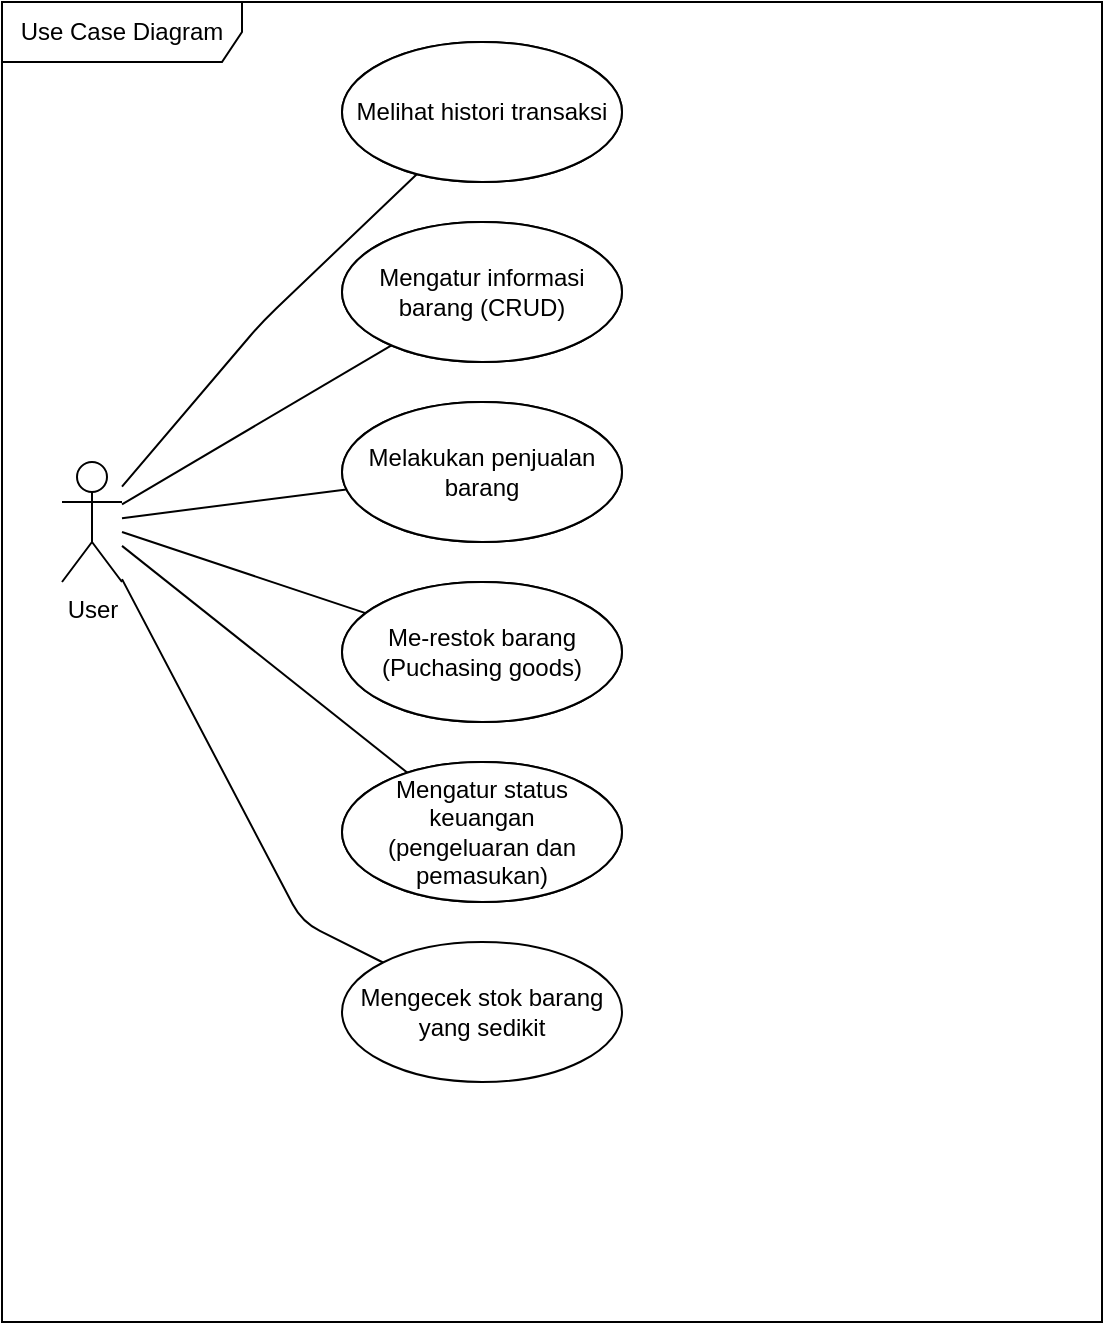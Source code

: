 <mxfile version="13.9.5" type="device"><diagram id="WwSm50Z7JyMPpXU0VLuQ" name="Page-1"><mxGraphModel dx="1022" dy="537" grid="1" gridSize="10" guides="1" tooltips="1" connect="1" arrows="1" fold="1" page="1" pageScale="1" pageWidth="850" pageHeight="1100" math="0" shadow="0"><root><mxCell id="0"/><mxCell id="1" parent="0"/><mxCell id="46tpiub9ysRB8IjS1WsQ-22" value="Use Case Diagram" style="shape=umlFrame;whiteSpace=wrap;html=1;width=120;height=30;" parent="1" vertex="1"><mxGeometry x="10" y="20" width="550" height="660" as="geometry"/></mxCell><mxCell id="46tpiub9ysRB8IjS1WsQ-1" value="User" style="shape=umlActor;verticalLabelPosition=bottom;verticalAlign=top;html=1;outlineConnect=0;" parent="1" vertex="1"><mxGeometry x="40" y="250" width="30" height="60" as="geometry"/></mxCell><mxCell id="46tpiub9ysRB8IjS1WsQ-2" value="Mengatur informasi barang (CRUD)" style="ellipse;whiteSpace=wrap;html=1;" parent="1" vertex="1"><mxGeometry x="180" y="130" width="140" height="70" as="geometry"/></mxCell><mxCell id="46tpiub9ysRB8IjS1WsQ-4" value="" style="endArrow=none;html=1;" parent="1" source="46tpiub9ysRB8IjS1WsQ-1" target="46tpiub9ysRB8IjS1WsQ-2" edge="1"><mxGeometry width="50" height="50" relative="1" as="geometry"><mxPoint x="350" y="280" as="sourcePoint"/><mxPoint x="400" y="230" as="targetPoint"/></mxGeometry></mxCell><mxCell id="46tpiub9ysRB8IjS1WsQ-5" value="Melakukan penjualan barang" style="ellipse;whiteSpace=wrap;html=1;" parent="1" vertex="1"><mxGeometry x="180" y="220" width="140" height="70" as="geometry"/></mxCell><mxCell id="46tpiub9ysRB8IjS1WsQ-6" value="" style="endArrow=none;html=1;" parent="1" source="46tpiub9ysRB8IjS1WsQ-1" target="46tpiub9ysRB8IjS1WsQ-5" edge="1"><mxGeometry width="50" height="50" relative="1" as="geometry"><mxPoint x="80" y="281.154" as="sourcePoint"/><mxPoint x="214.732" y="201.696" as="targetPoint"/></mxGeometry></mxCell><mxCell id="46tpiub9ysRB8IjS1WsQ-7" value="Mengatur pengeluaran sehari-hari" style="ellipse;whiteSpace=wrap;html=1;" parent="1" vertex="1"><mxGeometry x="180" y="400" width="140" height="70" as="geometry"/></mxCell><mxCell id="46tpiub9ysRB8IjS1WsQ-8" value="" style="endArrow=none;html=1;" parent="1" source="46tpiub9ysRB8IjS1WsQ-1" target="46tpiub9ysRB8IjS1WsQ-7" edge="1"><mxGeometry width="50" height="50" relative="1" as="geometry"><mxPoint x="80" y="288.077" as="sourcePoint"/><mxPoint x="192.194" y="273.693" as="targetPoint"/></mxGeometry></mxCell><mxCell id="46tpiub9ysRB8IjS1WsQ-9" value="Me-restok barang&lt;br&gt;(Puchasing goods)" style="ellipse;whiteSpace=wrap;html=1;" parent="1" vertex="1"><mxGeometry x="180" y="310" width="140" height="70" as="geometry"/></mxCell><mxCell id="46tpiub9ysRB8IjS1WsQ-10" value="" style="endArrow=none;html=1;" parent="1" source="46tpiub9ysRB8IjS1WsQ-1" target="46tpiub9ysRB8IjS1WsQ-9" edge="1"><mxGeometry width="50" height="50" relative="1" as="geometry"><mxPoint x="80" y="288.077" as="sourcePoint"/><mxPoint x="192.194" y="273.693" as="targetPoint"/></mxGeometry></mxCell><mxCell id="46tpiub9ysRB8IjS1WsQ-17" value="Melihat histori transaksi" style="ellipse;whiteSpace=wrap;html=1;" parent="1" vertex="1"><mxGeometry x="180" y="40" width="140" height="70" as="geometry"/></mxCell><mxCell id="46tpiub9ysRB8IjS1WsQ-18" value="" style="endArrow=none;html=1;" parent="1" source="46tpiub9ysRB8IjS1WsQ-1" target="46tpiub9ysRB8IjS1WsQ-17" edge="1"><mxGeometry width="50" height="50" relative="1" as="geometry"><mxPoint x="80" y="281.154" as="sourcePoint"/><mxPoint x="214.732" y="201.696" as="targetPoint"/><Array as="points"><mxPoint x="140" y="180"/></Array></mxGeometry></mxCell><mxCell id="46tpiub9ysRB8IjS1WsQ-19" value="Mengecek stok barang yang sedikit" style="ellipse;whiteSpace=wrap;html=1;" parent="1" vertex="1"><mxGeometry x="180" y="490" width="140" height="70" as="geometry"/></mxCell><mxCell id="46tpiub9ysRB8IjS1WsQ-20" value="" style="endArrow=none;html=1;" parent="1" source="46tpiub9ysRB8IjS1WsQ-1" target="46tpiub9ysRB8IjS1WsQ-19" edge="1"><mxGeometry width="50" height="50" relative="1" as="geometry"><mxPoint x="80" y="318" as="sourcePoint"/><mxPoint x="225.27" y="504.611" as="targetPoint"/><Array as="points"><mxPoint x="160" y="480"/></Array></mxGeometry></mxCell><mxCell id="TTikbKJ7wSviLI38bYNr-1" value="Mengatur informasi barang (CRUD)" style="ellipse;whiteSpace=wrap;html=1;" parent="1" vertex="1"><mxGeometry x="180" y="130" width="140" height="70" as="geometry"/></mxCell><mxCell id="TTikbKJ7wSviLI38bYNr-2" value="Me-restok barang&lt;br&gt;(Puchasing goods)" style="ellipse;whiteSpace=wrap;html=1;" parent="1" vertex="1"><mxGeometry x="180" y="310" width="140" height="70" as="geometry"/></mxCell><mxCell id="TTikbKJ7wSviLI38bYNr-4" value="Melakukan penjualan barang" style="ellipse;whiteSpace=wrap;html=1;" parent="1" vertex="1"><mxGeometry x="180" y="220" width="140" height="70" as="geometry"/></mxCell><mxCell id="TTikbKJ7wSviLI38bYNr-5" value="Melihat histori transaksi" style="ellipse;whiteSpace=wrap;html=1;" parent="1" vertex="1"><mxGeometry x="180" y="40" width="140" height="70" as="geometry"/></mxCell><mxCell id="TTikbKJ7wSviLI38bYNr-6" value="Mengatur status keuangan&lt;br&gt;(pengeluaran dan pemasukan)" style="ellipse;whiteSpace=wrap;html=1;" parent="1" vertex="1"><mxGeometry x="180" y="400" width="140" height="70" as="geometry"/></mxCell></root></mxGraphModel></diagram></mxfile>